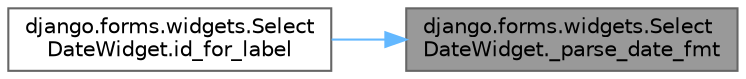 digraph "django.forms.widgets.SelectDateWidget._parse_date_fmt"
{
 // LATEX_PDF_SIZE
  bgcolor="transparent";
  edge [fontname=Helvetica,fontsize=10,labelfontname=Helvetica,labelfontsize=10];
  node [fontname=Helvetica,fontsize=10,shape=box,height=0.2,width=0.4];
  rankdir="RL";
  Node1 [id="Node000001",label="django.forms.widgets.Select\lDateWidget._parse_date_fmt",height=0.2,width=0.4,color="gray40", fillcolor="grey60", style="filled", fontcolor="black",tooltip=" "];
  Node1 -> Node2 [id="edge1_Node000001_Node000002",dir="back",color="steelblue1",style="solid",tooltip=" "];
  Node2 [id="Node000002",label="django.forms.widgets.Select\lDateWidget.id_for_label",height=0.2,width=0.4,color="grey40", fillcolor="white", style="filled",URL="$classdjango_1_1forms_1_1widgets_1_1_select_date_widget.html#afb48bb7a8a2881c81a6bc7a2671706f5",tooltip=" "];
}
